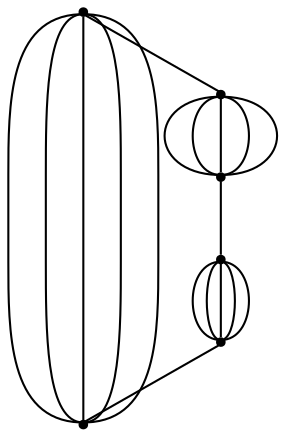 graph {
  node [shape=point,comment="{\"directed\":false,\"doi\":\"10.1007/978-3-540-31843-9_3\",\"figure\":\"? (3)\"}"]

  v0 [pos="1273.7369594840115,691.2500063578291"]
  v1 [pos="1186.2206804142443,691.2500063578291"]
  v2 [pos="1157.2152570857556,691.2500063578291"]
  v3 [pos="1069.6989780159884,691.2500063578291"]
  v4 [pos="1040.6935864825582,691.2500063578291"]
  v5 [pos="953.42734375,691.2500063578291"]

  v0 -- v5 [id="-1",pos="1273.7369594840115,691.2500063578291 1282.3718931686046,693.0125554402673 1288.6188590116278,700.6292343139652 1288.6188590116278,709.4792048136396 1288.6188590116278,718.324979146322 1282.3718931686046,725.9416580200199 1273.6910792151164,727.6750564575199 953.327316497093,727.6750564575199 953.327316497093,727.6750564575199 953.327316497093,727.6750564575199 944.6548964389535,725.9416580200199 938.407867005814,718.324979146322 938.407867005814,709.4792048136396 938.407867005814,700.6292343139652 944.6548964389535,693.0125554402673 953.42734375,691.2500063578291"]
  v5 -- v4 [id="-2",pos="953.42734375,691.2500063578291 1040.6935864825582,691.2500063578291 1040.6935864825582,691.2500063578291 1040.6935864825582,691.2500063578291"]
  v2 -- v1 [id="-4",pos="1157.2152570857556,691.2500063578291 1186.2206804142443,691.2500063578291 1186.2206804142443,691.2500063578291 1186.2206804142443,691.2500063578291"]
  v1 -- v0 [id="-6",pos="1186.2206804142443,691.2500063578291 1273.7369594840115,691.2500063578291 1273.7369594840115,691.2500063578291 1273.7369594840115,691.2500063578291"]
  v5 -- v4 [id="-8",pos="953.42734375,691.2500063578291 965.9088117732558,681.8375269571943 981.249164244186,676.7166773478193 997.0146166424419,676.7166773478193 1012.7842023982558,676.7166773478193 1028.124554869186,681.8375269571943 1040.6935864825582,691.2500063578291"]
  v5 -- v4 [id="-9",pos="953.42734375,691.2500063578291 965.9088117732558,700.7207870483402 981.249164244186,705.8375676472986 997.0146166424419,705.8375676472986 1012.7842023982558,705.8375676472986 1028.124554869186,700.7207870483402 1040.6935864825582,691.2500063578291"]
  v5 -- v4 [id="-10",pos="953.42734375,691.2500063578291 967.4299509447675,696.1042404174808 982.1702034883721,698.5583623250329 997.0146166424419,698.5583623250329 1011.8590297965117,698.5583623250329 1026.6034792877906,696.1042404174808 1040.6935864825582,691.2500063578291"]
  v5 -- v4 [id="-11",pos="953.42734375,691.2500063578291 967.4299509447675,686.4500045776371 982.1702034883721,683.9999516805017 997.0146166424419,683.9999516805017 1011.8590297965117,683.9999516805017 1026.6034792877906,686.4500045776371 1040.6935864825582,691.2500063578291"]
  v3 -- v2 [id="-12",pos="1069.6989780159884,691.2500063578291 1157.2152570857556,691.2500063578291 1157.2152570857556,691.2500063578291 1157.2152570857556,691.2500063578291"]
  v3 -- v2 [id="-13",pos="1069.6989780159884,691.2500063578291 1082.405523255814,681.8375269571943 1097.745875726744,676.7166773478193 1113.5112645348836,676.7166773478193 1129.2808502906976,676.7166773478193 1144.621202761628,681.8375269571943 1157.2152570857556,691.2500063578291"]
  v3 -- v2 [id="-14",pos="1069.6989780159884,691.2500063578291 1082.405523255814,700.7207870483402 1097.745875726744,705.8375676472986 1113.5112645348836,705.8375676472986 1129.2808502906976,705.8375676472986 1144.621202761628,700.7207870483402 1157.2152570857556,691.2500063578291"]
  v3 -- v2 [id="-15",pos="1069.6989780159884,691.2500063578291 1083.9265988372092,686.4500045776371 1098.6669149709303,683.9999516805017 1113.5112645348836,683.9999516805017 1128.3557412790697,683.9999516805017 1143.1001271802324,686.4500045776371 1157.2152570857556,691.2500063578291"]
  v2 -- v3 [id="-16",pos="1157.2152570857556,691.2500063578291 1143.1001271802324,696.1042404174808 1128.3557412790697,698.5583623250329 1113.5112645348836,698.5583623250329 1098.6669149709303,698.5583623250329 1083.9265988372092,696.1042404174808 1069.6989780159884,691.2500063578291"]
  v1 -- v0 [id="-17",pos="1186.2206804142443,691.2500063578291 1198.902234738372,681.8375269571943 1214.2425872093022,676.7166773478193 1230.007976017442,676.7166773478193 1245.7775617732557,676.7166773478193 1261.117914244186,681.8375269571943 1273.7369594840115,691.2500063578291"]
  v1 -- v0 [id="-18",pos="1186.2206804142443,691.2500063578291 1198.902234738372,700.7207870483402 1214.2425872093022,705.8375676472986 1230.007976017442,705.8375676472986 1245.7775617732557,705.8375676472986 1261.117914244186,700.7207870483402 1273.7369594840115,691.2500063578291"]
  v1 -- v0 [id="-19",pos="1186.2206804142443,691.2500063578291 1200.4233103197673,686.4500045776371 1215.1634992732559,683.9999516805017 1230.007976017442,683.9999516805017 1244.8565225290697,683.9999516805017 1259.5968386627908,686.4500045776371 1273.7369594840115,691.2500063578291"]
  v0 -- v1 [id="-20",pos="1273.7369594840115,691.2500063578291 1259.5968386627908,696.1042404174808 1244.8565225290697,698.5583623250329 1230.007976017442,698.5583623250329 1215.1634992732559,698.5583623250329 1200.4233103197673,696.1042404174808 1186.2206804142443,691.2500063578291"]
  v4 -- v3 [id="-21",pos="1040.6935864825582,691.2500063578291 1069.6989780159884,691.2500063578291 1069.6989780159884,691.2500063578291 1069.6989780159884,691.2500063578291"]
}